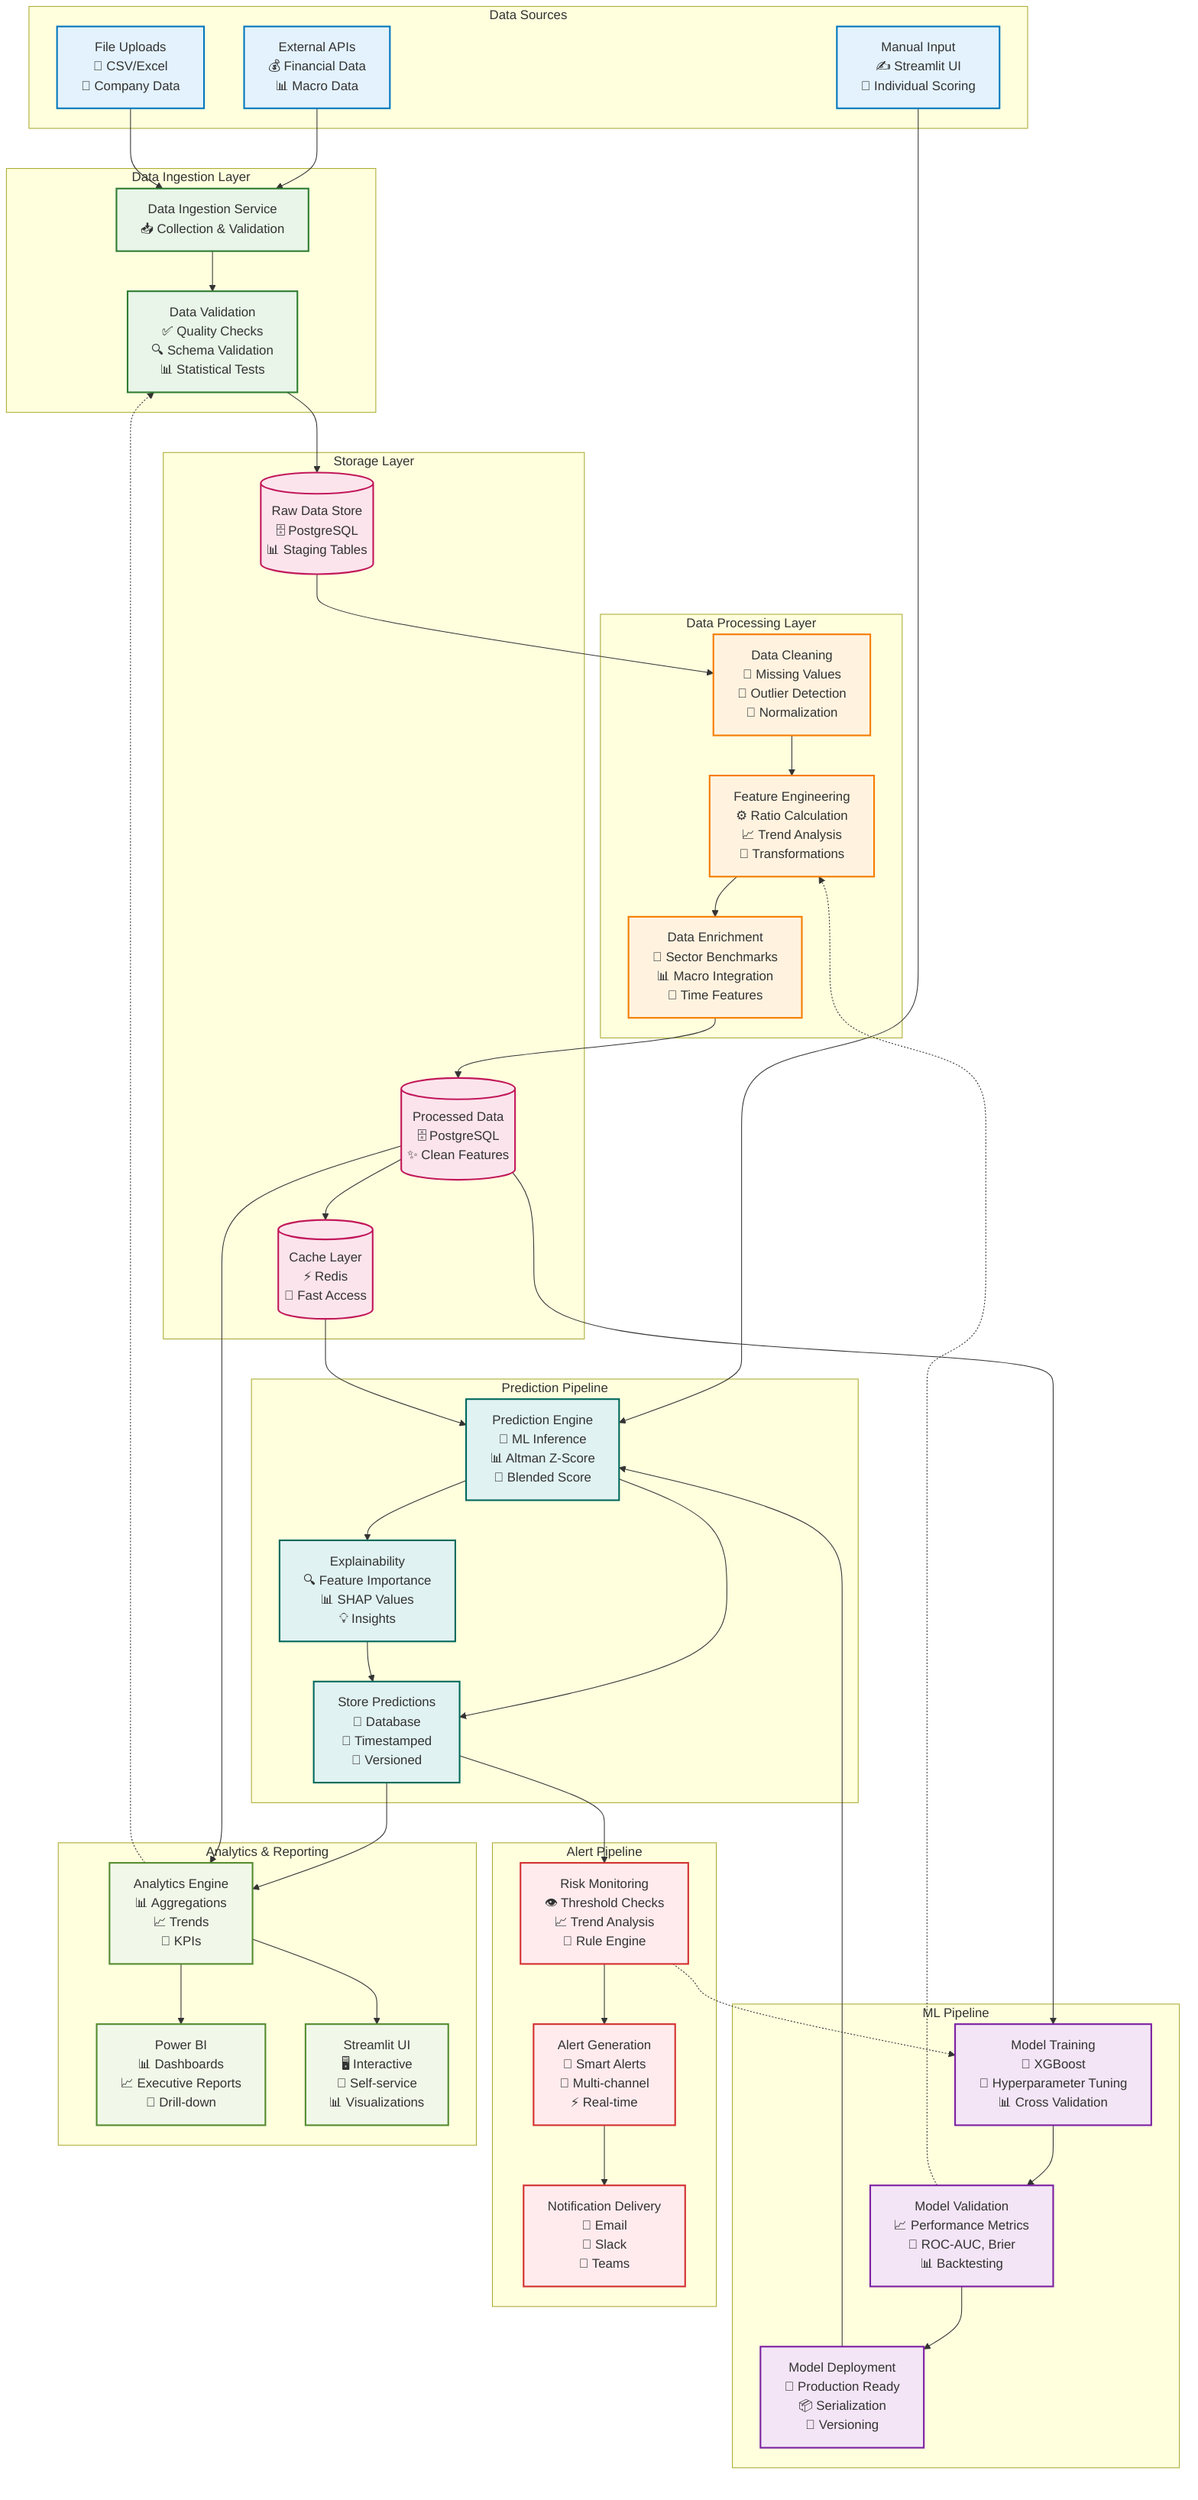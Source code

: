 graph TD
    subgraph "Data Sources"
        EXT_API[External APIs<br/>💰 Financial Data<br/>📊 Macro Data]
        UPLOAD[File Uploads<br/>📄 CSV/Excel<br/>🏢 Company Data]
        MANUAL[Manual Input<br/>✍️ Streamlit UI<br/>🎯 Individual Scoring]
    end
    
    subgraph "Data Ingestion Layer"
        INGEST[Data Ingestion Service<br/>📥 Collection & Validation]
        VALIDATE[Data Validation<br/>✅ Quality Checks<br/>🔍 Schema Validation<br/>📊 Statistical Tests]
    end
    
    subgraph "Data Processing Layer"
        CLEAN[Data Cleaning<br/>🧹 Missing Values<br/>🔧 Outlier Detection<br/>📏 Normalization]
        FEATURE[Feature Engineering<br/>⚙️ Ratio Calculation<br/>📈 Trend Analysis<br/>🔄 Transformations]
        ENRICH[Data Enrichment<br/>🌟 Sector Benchmarks<br/>📊 Macro Integration<br/>📅 Time Features]
    end
    
    subgraph "Storage Layer"
        RAW_DB[(Raw Data Store<br/>🗄️ PostgreSQL<br/>📊 Staging Tables)]
        PROC_DB[(Processed Data<br/>🗄️ PostgreSQL<br/>✨ Clean Features)]
        CACHE[(Cache Layer<br/>⚡ Redis<br/>🚀 Fast Access)]
    end
    
    subgraph "ML Pipeline"
        TRAIN[Model Training<br/>🧠 XGBoost<br/>🎯 Hyperparameter Tuning<br/>📊 Cross Validation]
        VALIDATE_ML[Model Validation<br/>📈 Performance Metrics<br/>🎯 ROC-AUC, Brier<br/>📊 Backtesting]
        DEPLOY[Model Deployment<br/>🚀 Production Ready<br/>📦 Serialization<br/>🔄 Versioning]
    end
    
    subgraph "Prediction Pipeline"
        PREDICT[Prediction Engine<br/>🎯 ML Inference<br/>📊 Altman Z-Score<br/>🔄 Blended Score]
        EXPLAIN[Explainability<br/>🔍 Feature Importance<br/>📊 SHAP Values<br/>💡 Insights]
        STORE_PRED[Store Predictions<br/>💾 Database<br/>📅 Timestamped<br/>🔄 Versioned]
    end
    
    subgraph "Alert Pipeline"
        MONITOR[Risk Monitoring<br/>👁️ Threshold Checks<br/>📈 Trend Analysis<br/>🚨 Rule Engine]
        ALERT[Alert Generation<br/>🚨 Smart Alerts<br/>📧 Multi-channel<br/>⚡ Real-time]
        NOTIFY[Notification Delivery<br/>📧 Email<br/>💬 Slack<br/>👥 Teams]
    end
    
    subgraph "Analytics & Reporting"
        ANALYTICS[Analytics Engine<br/>📊 Aggregations<br/>📈 Trends<br/>🎯 KPIs]
        POWERBI[Power BI<br/>📊 Dashboards<br/>📈 Executive Reports<br/>🎯 Drill-down]
        STREAMLIT[Streamlit UI<br/>🖥️ Interactive<br/>🎯 Self-service<br/>📊 Visualizations]
    end
    
    %% Data Flow Connections
    EXT_API --> INGEST
    UPLOAD --> INGEST
    MANUAL --> PREDICT
    
    INGEST --> VALIDATE
    VALIDATE --> RAW_DB
    
    RAW_DB --> CLEAN
    CLEAN --> FEATURE
    FEATURE --> ENRICH
    ENRICH --> PROC_DB
    
    PROC_DB --> CACHE
    PROC_DB --> TRAIN
    
    TRAIN --> VALIDATE_ML
    VALIDATE_ML --> DEPLOY
    DEPLOY --> PREDICT
    
    CACHE --> PREDICT
    PREDICT --> EXPLAIN
    PREDICT --> STORE_PRED
    EXPLAIN --> STORE_PRED
    
    STORE_PRED --> MONITOR
    MONITOR --> ALERT
    ALERT --> NOTIFY
    
    STORE_PRED --> ANALYTICS
    ANALYTICS --> POWERBI
    ANALYTICS --> STREAMLIT
    
    PROC_DB --> ANALYTICS
    
    %% Feedback Loops
    VALIDATE_ML -.-> FEATURE
    MONITOR -.-> TRAIN
    ANALYTICS -.-> VALIDATE
    
    %% Styling
    classDef source fill:#e3f2fd,stroke:#0277bd,stroke-width:2px
    classDef ingestion fill:#e8f5e8,stroke:#2e7d32,stroke-width:2px
    classDef processing fill:#fff3e0,stroke:#f57c00,stroke-width:2px
    classDef storage fill:#fce4ec,stroke:#c2185b,stroke-width:2px
    classDef ml fill:#f3e5f5,stroke:#7b1fa2,stroke-width:2px
    classDef prediction fill:#e0f2f1,stroke:#00695c,stroke-width:2px
    classDef alert fill:#ffebee,stroke:#d32f2f,stroke-width:2px
    classDef analytics fill:#f1f8e9,stroke:#558b2f,stroke-width:2px
    
    class EXT_API,UPLOAD,MANUAL source
    class INGEST,VALIDATE ingestion
    class CLEAN,FEATURE,ENRICH processing
    class RAW_DB,PROC_DB,CACHE storage
    class TRAIN,VALIDATE_ML,DEPLOY ml
    class PREDICT,EXPLAIN,STORE_PRED prediction
    class MONITOR,ALERT,NOTIFY alert
    class ANALYTICS,POWERBI,STREAMLIT analytics